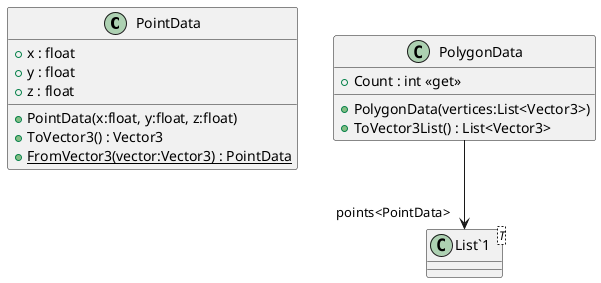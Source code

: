 @startuml
class PointData {
    + x : float
    + y : float
    + z : float
    + PointData(x:float, y:float, z:float)
    + ToVector3() : Vector3
    + {static} FromVector3(vector:Vector3) : PointData
}
class PolygonData {
    + PolygonData(vertices:List<Vector3>)
    + ToVector3List() : List<Vector3>
    + Count : int <<get>>
}
class "List`1"<T> {
}
PolygonData --> "points<PointData>" "List`1"
@enduml
